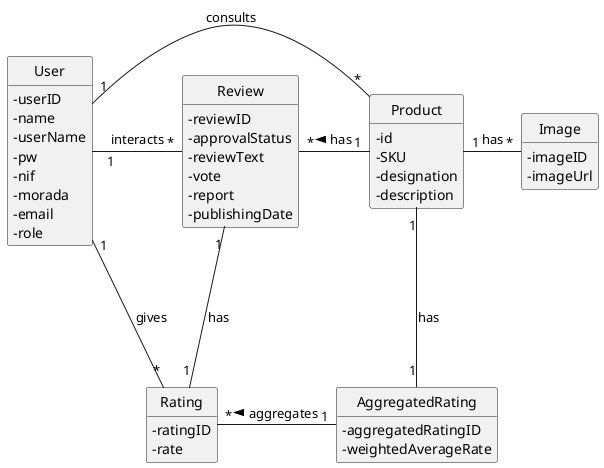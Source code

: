 @startuml
'https://plantuml.com/use-case-diagram

skinparam classAttributeIconSize 0
hide circle
hide methods

class Product {
- id
- SKU
- designation
- description
}

class Review {
- reviewID
- approvalStatus
- reviewText
- vote
- report
- publishingDate
}

class Rating {
- ratingID
- rate
}

class AggregatedRating {
- aggregatedRatingID
- weightedAverageRate
}

class Image {
- imageID
- imageUrl
}

class User {
- userID
- name
- userName
- pw
- nif
- morada
- email
- role
}

Product "1" -left-- "*" Review : > has
Product "1" -down-- "1" AggregatedRating : has

Review "1" -down-- "1" Rating : has

User "  1  " -right-- "*" Review : interacts
User "1  " -down-- "*" Rating : gives

AggregatedRating "1" -left-- "*" Rating : > aggregates

User "1 " -right-- "*" Product :  consults

Product "1" -right-- "*" Image: has
@enduml